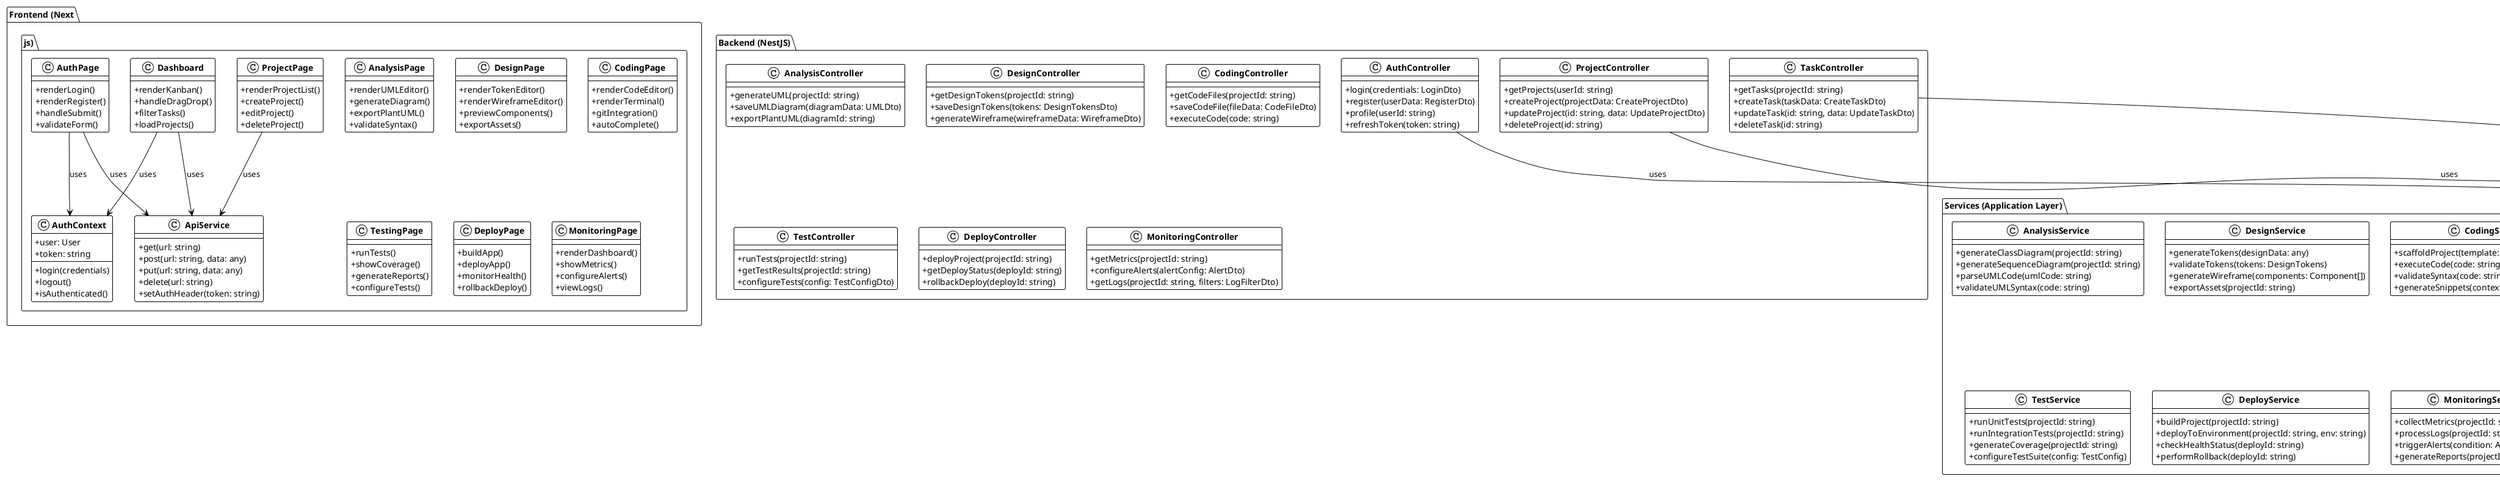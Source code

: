 @startuml DevFlow_Classes

!theme plain
skinparam classAttributeIconSize 0
skinparam classFontStyle bold

package "Frontend (Next.js)" {
  class AuthPage {
    +renderLogin()
    +renderRegister()
    +handleSubmit()
    +validateForm()
  }
  
  class Dashboard {
    +renderKanban()
    +handleDragDrop()
    +filterTasks()
    +loadProjects()
  }
  
  class ProjectPage {
    +renderProjectList()
    +createProject()
    +editProject()
    +deleteProject()
  }
  
  class AnalysisPage {
    +renderUMLEditor()
    +generateDiagram()
    +exportPlantUML()
    +validateSyntax()
  }
  
  class DesignPage {
    +renderTokenEditor()
    +renderWireframeEditor()
    +previewComponents()
    +exportAssets()
  }
  
  class CodingPage {
    +renderCodeEditor()
    +renderTerminal()
    +gitIntegration()
    +autoComplete()
  }
  
  class TestingPage {
    +runTests()
    +showCoverage()
    +generateReports()
    +configureTests()
  }
  
  class DeployPage {
    +buildApp()
    +deployApp()
    +monitorHealth()
    +rollbackDeploy()
  }
  
  class MonitoringPage {
    +renderDashboard()
    +showMetrics()
    +configureAlerts()
    +viewLogs()
  }
  
  class ApiService {
    +get(url: string)
    +post(url: string, data: any)
    +put(url: string, data: any) 
    +delete(url: string)
    +setAuthHeader(token: string)
  }
  
  class AuthContext {
    +user: User
    +token: string
    +login(credentials)
    +logout()
    +isAuthenticated()
  }
}

package "Backend (NestJS)" {
  class AuthController {
    +login(credentials: LoginDto)
    +register(userData: RegisterDto)
    +profile(userId: string)
    +refreshToken(token: string)
  }
  
  class ProjectController {
    +getProjects(userId: string)
    +createProject(projectData: CreateProjectDto)
    +updateProject(id: string, data: UpdateProjectDto)
    +deleteProject(id: string)
  }
  
  class TaskController {
    +getTasks(projectId: string)
    +createTask(taskData: CreateTaskDto)
    +updateTask(id: string, data: UpdateTaskDto)
    +deleteTask(id: string)
  }
  
  class AnalysisController {
    +generateUML(projectId: string)
    +saveUMLDiagram(diagramData: UMLDto)
    +exportPlantUML(diagramId: string)
  }
  
  class DesignController {
    +getDesignTokens(projectId: string)
    +saveDesignTokens(tokens: DesignTokensDto)
    +generateWireframe(wireframeData: WireframeDto)
  }
  
  class CodingController {
    +getCodeFiles(projectId: string)
    +saveCodeFile(fileData: CodeFileDto)
    +executeCode(code: string)
  }
  
  class TestController {
    +runTests(projectId: string)
    +getTestResults(projectId: string)
    +configureTests(config: TestConfigDto)
  }
  
  class DeployController {
    +deployProject(projectId: string)
    +getDeployStatus(deployId: string)
    +rollbackDeploy(deployId: string)
  }
  
  class MonitoringController {
    +getMetrics(projectId: string)
    +configureAlerts(alertConfig: AlertDto)
    +getLogs(projectId: string, filters: LogFilterDto)
  }
}

package "Services (Application Layer)" {
  class AuthService {
    +validateUser(email: string, password: string)
    +generateJWT(user: User)
    +hashPassword(password: string)
    +verifyToken(token: string)
  }
  
  class ProjectService {
    +findAllByUser(userId: string)
    +createProject(data: CreateProjectDto)
    +updateProject(id: string, data: UpdateProjectDto)
    +deleteProject(id: string)
  }
  
  class TaskService {
    +findByProject(projectId: string)
    +createTask(data: CreateTaskDto)
    +updateTaskStatus(id: string, status: TaskStatus)
    +assignTask(taskId: string, userId: string)
  }
  
  class AnalysisService {
    +generateClassDiagram(projectId: string)
    +generateSequenceDiagram(projectId: string)
    +parseUMLCode(umlCode: string)
    +validateUMLSyntax(code: string)
  }
  
  class DesignService {
    +generateTokens(designData: any)
    +validateTokens(tokens: DesignTokens)
    +generateWireframe(components: Component[])
    +exportAssets(projectId: string)
  }
  
  class CodingService {
    +scaffoldProject(template: string)
    +executeCode(code: string, language: string)
    +validateSyntax(code: string, language: string)
    +generateSnippets(context: string)
  }
  
  class TestService {
    +runUnitTests(projectId: string)
    +runIntegrationTests(projectId: string)
    +generateCoverage(projectId: string)
    +configureTestSuite(config: TestConfig)
  }
  
  class DeployService {
    +buildProject(projectId: string)
    +deployToEnvironment(projectId: string, env: string)
    +checkHealthStatus(deployId: string)
    +performRollback(deployId: string)
  }
  
  class MonitoringService {
    +collectMetrics(projectId: string)
    +processLogs(projectId: string)
    +triggerAlerts(condition: AlertCondition)
    +generateReports(projectId: string)
  }
}

package "Domain Entities" {
  class User {
    +id: string
    +email: string
    +password: string
    +name: string
    +roles: Role[]
    +createdAt: Date
    +updatedAt: Date
  }
  
  class Project {
    +id: string
    +name: string
    +description: string
    +status: ProjectStatus
    +startDate: Date
    +endDate: Date
    +userId: string
    +tasks: Task[]
  }
  
  class Task {
    +id: string
    +title: string
    +description: string
    +status: TaskStatus
    +priority: Priority
    +projectId: string
    +assignedUserId: string
    +estimatedHours: number
  }
  
  class UMLDiagram {
    +id: string
    +type: DiagramType
    +content: string
    +projectId: string
    +version: number
    +createdAt: Date
  }
  
  class DesignTokens {
    +id: string
    +colors: ColorPalette
    +typography: Typography
    +spacing: Spacing
    +projectId: string
    +version: number
  }
  
  class CodeFile {
    +id: string
    +filename: string
    +content: string
    +language: string
    +projectId: string
    +lastModified: Date
  }
  
  class TestResult {
    +id: string
    +testSuite: string
    +passed: number
    +failed: number
    +coverage: number
    +projectId: string
    +runAt: Date
  }
  
  class Deployment {
    +id: string
    +version: string
    +environment: string
    +status: DeployStatus
    +projectId: string
    +deployedAt: Date
  }
  
  class Metric {
    +id: string
    +name: string
    +value: number
    +timestamp: Date
    +projectId: string
    +tags: MetricTag[]
  }
}

package "Infrastructure" {
  class UserRepository {
    +findByEmail(email: string)
    +findById(id: string)
    +create(userData: CreateUserDto)
    +update(id: string, data: UpdateUserDto)
  }
  
  class ProjectRepository {
    +findAllByUser(userId: string)
    +findById(id: string)
    +create(projectData: CreateProjectDto)
    +update(id: string, data: UpdateProjectDto)
    +delete(id: string)
  }
  
  class TaskRepository {
    +findByProject(projectId: string)
    +findById(id: string)
    +create(taskData: CreateTaskDto)
    +update(id: string, data: UpdateTaskDto)
    +delete(id: string)
  }
  
  class CacheService {
    +get(key: string)
    +set(key: string, value: any, ttl: number)
    +delete(key: string)
    +flush()
  }
  
  class LoggerService {
    +log(message: string, context: string)
    +error(message: string, trace: string)
    +warn(message: string)
    +debug(message: string)
  }
}

' Relationships
AuthPage --> ApiService : uses
Dashboard --> ApiService : uses
ProjectPage --> ApiService : uses
AuthPage --> AuthContext : uses
Dashboard --> AuthContext : uses

AuthController --> AuthService : uses
ProjectController --> ProjectService : uses
TaskController --> TaskService : uses

AuthService --> UserRepository : uses
ProjectService --> ProjectRepository : uses
TaskService --> TaskRepository : uses

AuthService --> CacheService : uses
AuthService --> LoggerService : uses

User ||--o{ Project : owns
Project ||--o{ Task : contains
Project ||--o{ UMLDiagram : has
Project ||--o{ DesignTokens : has
Project ||--o{ CodeFile : contains
Project ||--o{ TestResult : has
Project ||--o{ Deployment : has
Project ||--o{ Metric : generates

@enduml
